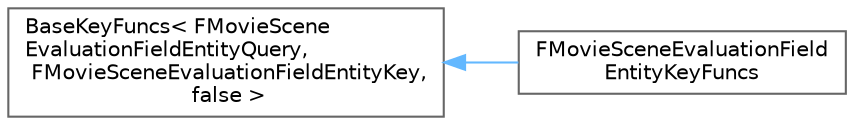 digraph "Graphical Class Hierarchy"
{
 // INTERACTIVE_SVG=YES
 // LATEX_PDF_SIZE
  bgcolor="transparent";
  edge [fontname=Helvetica,fontsize=10,labelfontname=Helvetica,labelfontsize=10];
  node [fontname=Helvetica,fontsize=10,shape=box,height=0.2,width=0.4];
  rankdir="LR";
  Node0 [id="Node000000",label="BaseKeyFuncs\< FMovieScene\lEvaluationFieldEntityQuery,\l FMovieSceneEvaluationFieldEntityKey,\l false \>",height=0.2,width=0.4,color="grey40", fillcolor="white", style="filled",URL="$d8/d90/structBaseKeyFuncs.html",tooltip=" "];
  Node0 -> Node1 [id="edge2840_Node000000_Node000001",dir="back",color="steelblue1",style="solid",tooltip=" "];
  Node1 [id="Node000001",label="FMovieSceneEvaluationField\lEntityKeyFuncs",height=0.2,width=0.4,color="grey40", fillcolor="white", style="filled",URL="$d5/d62/structFMovieSceneEvaluationFieldEntityKeyFuncs.html",tooltip=" "];
}
